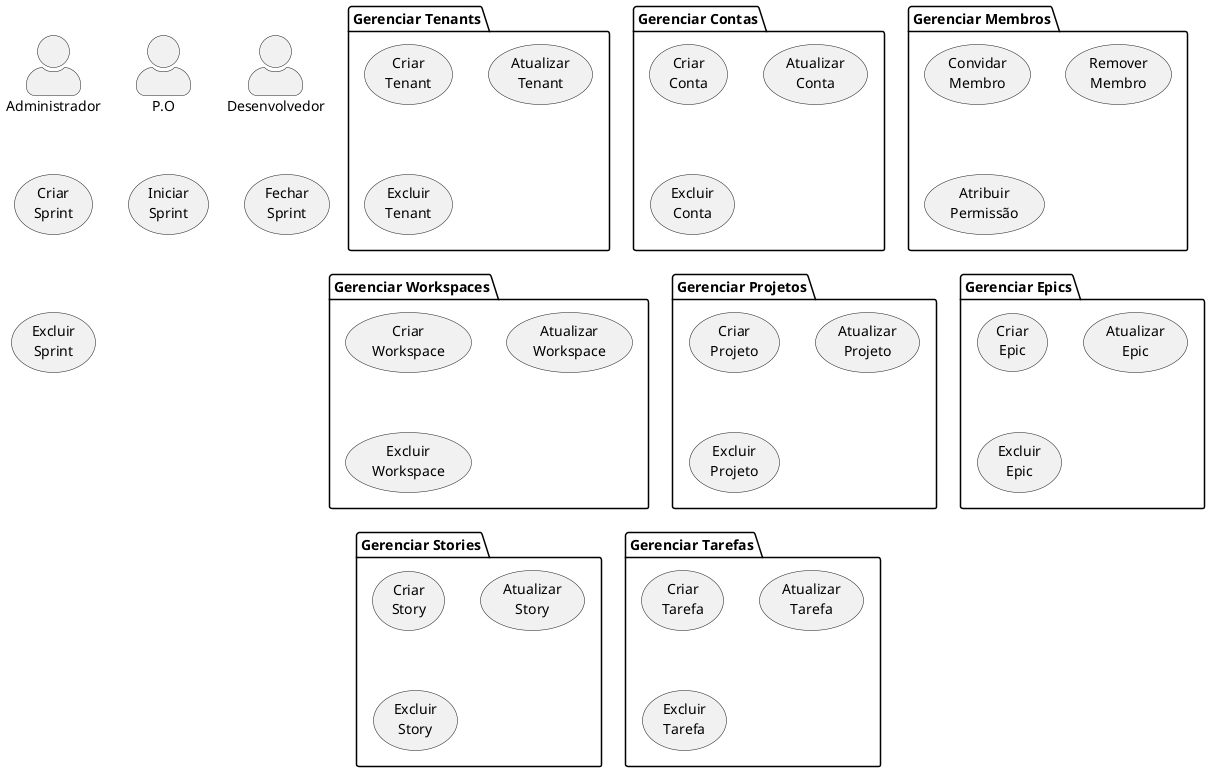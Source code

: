 @startuml ""
' http://www.plantuml.com/plantuml/uml/SoWkIImgAStDuUBISCiiAYvHA2rEJKuiJjNaqd3Coo_9I2s2YoWa5YjeX3eRQN91HHH2dOtXR0sVnEAIc3nanQ7E9bnS3gbvAI3p0G00
skinparam TextAlign center
skinparam actorStyle awesome

actor Administrador as adm
actor P.O as po
actor Desenvolvedor as dev

package "Gerenciar Tenants" {
  usecase "Criar\nTenant" as createTenant
  usecase "Atualizar\nTenant" as updateTenant
  usecase "Excluir\nTenant" as deleteTenant
}

package "Gerenciar Contas" {
  usecase "Criar\nConta" as createAccount
  usecase "Atualizar\nConta" as updateAccount
  usecase "Excluir\nConta" as deleteAccount
}

package "Gerenciar Membros" {
  usecase "Convidar\nMembro" as inviteMember
  usecase "Remover\nMembro" as removeMember
  usecase "Atribuir\nPermissão" as setPermission
}

package "Gerenciar Workspaces" {
  usecase "Criar\nWorkspace" as createWorkspace
  usecase "Atualizar\nWorkspace" as updateWorkspace
  usecase "Excluir\nWorkspace" as deleteWorkspace
}

package "Gerenciar Projetos" {
  usecase "Criar\nProjeto" as createProject
  usecase "Atualizar\nProjeto" as updateProject
  usecase "Excluir\nProjeto" as deleteProject
}

package "Gerenciar Epics" {
  usecase "Criar\nEpic" as createEpic
  usecase "Atualizar\nEpic" as updateEpic
  usecase "Excluir\nEpic" as deleteEpic
}

package "Gerenciar Stories" {
  usecase "Criar\nStory" as createStory
  usecase "Atualizar\nStory" as updateStory
  usecase "Excluir\nStory" as deleteStory
}

package "Gerenciar Tarefas" {
  usecase "Criar\nTarefa" as createTask
  usecase "Atualizar\nTarefa" as updateTask
  usecase "Excluir\nTarefa" as deleteTask
}
  usecase "Criar\nSprint" as createSprint
  usecase "Iniciar\nSprint" as openSprint
  usecase "Fechar\nSprint" as closeSprint
  usecase "Excluir\nSprint" as deleteSprint

'Quando concluir todas tarefas de um recurso, deve automaticamente concluir o Recurso, e quando concluir todos os recursos de Epic, deve concluir o Epi
'Criar um grafico de gantt baseado nas tarefas

@enduml
